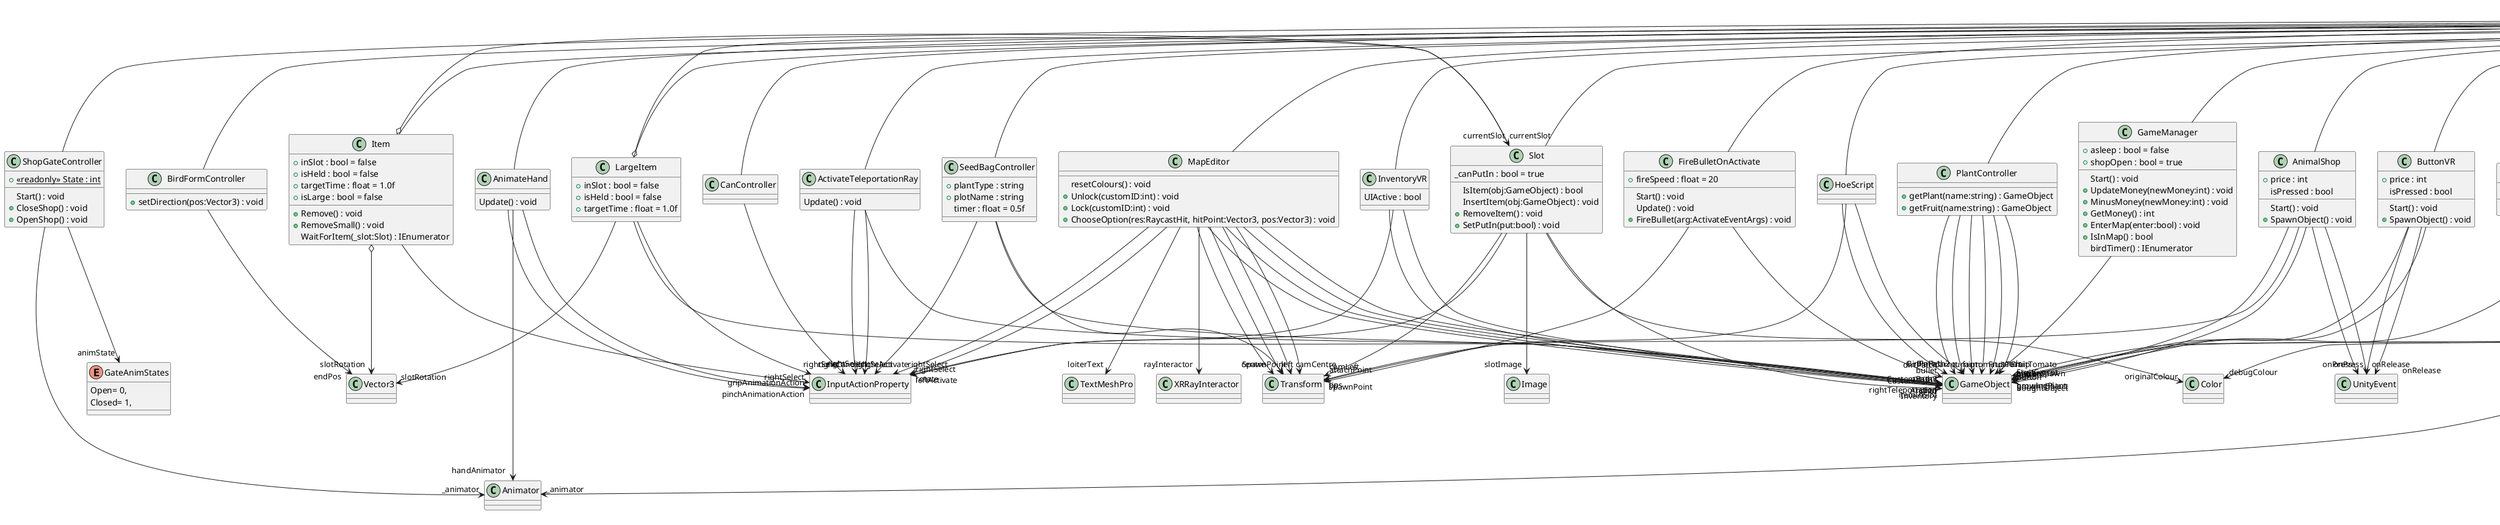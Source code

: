 @startuml
class MapCapsule {
}
MonoBehaviour <|-- MapCapsule
class CapsuleController {
    + asleep : bool = false
    Wait(time:float, other:GameObject) : IEnumerator
}
MonoBehaviour <|-- CapsuleController
CapsuleController --> "animator" AnimController
CapsuleController --> "awakeSpawn" GameObject
enum PlantState {
    Bare= 0,
    Seed= 1,
    Growing= 2,
    Grown= 3,
    Fruit= 4,
}
class FarmScript {
    + plantSeeds(t_plant:GameObject) : void
    + setFruitType(t_plant:GameObject) : void
    + makeWatered() : void
}
MonoBehaviour <|-- FarmScript
FarmScript --> "seeds" GameObject
FarmScript --> "growingPlant" GameObject
FarmScript --> "dryMat" Material
FarmScript --> "wetMat" Material
FarmScript --> "plantState" PlantState
class ParkerPathMover {
    + speed : float = 5.0f
    + mass : float = 5.0f
    + maxSteer : float = 15.0f
    + pathRadius : float = 1.0f
    + currentWaypointIndex : int = 0
    + id : int
    + hadLoiter : bool = false
    + canChangeY : bool = true
    + first : bool = false
    + inside : bool = false
    Start() : void
    + SetDefaultPath(newId:int) : void
    Update() : void
}
class "List`1"<T> {
}
MonoBehaviour <|-- ParkerPathMover
ParkerPathMover --> "path<GameObject>" "List`1"
class TreeController {
    + woodCount : int
    + MinusLife(hitPoint:Vector3) : void
}
MonoBehaviour <|-- TreeController
class FruitController {
    + price : int
    Update() : void
}
MonoBehaviour <|-- FruitController
class RainController {
    Update() : void
    + turnOnWater() : void
    + turnOffWater() : void
}
MonoBehaviour <|-- RainController
class ActivateTeleportationRay {
    Update() : void
}
MonoBehaviour <|-- ActivateTeleportationRay
ActivateTeleportationRay --> "rightTeleportation" GameObject
ActivateTeleportationRay --> "rightActivate" InputActionProperty
ActivateTeleportationRay --> "rightCancel" InputActionProperty
class NPCCreator {
    closestDistance : float
    + setNPC(npc:GameObject) : void
    + setPath(npcPath:int) : void
    + hidePath(npcPath:int) : void
    + ClearMap() : void
}
MonoBehaviour <|-- NPCCreator
class CSVReader {
    + ReadCSV() : void
}
MonoBehaviour <|-- CSVReader
class DatabaseController {
    + Start() : void
    + sendData(t_cells:List<Vector3>) : void
    + postAfterGame() : void
    + PostMethod(jsonData:string) : IEnumerator
    GetIP() : string
}
class GameState {
    + ip : string
    + pathNr : int
    + cell1 : string
    + cell2 : string
    + cell3 : string
    + cell4 : string
    + cell5 : string
    + cell6 : string
    + cell7 : string
    + cell8 : string
    + cell9 : string
    + cell10 : string
}
MonoBehaviour <|-- DatabaseController
DatabaseController o-> "data" GameState
DatabaseController +-- GameState
class PathMover {
    + speed : float = 5.0f
    + mass : float = 5.0f
    + maxSteer : float = 15.0f
    + pathRadius : float = 1.0f
    + currentWaypointIndex : int = 0
    + id : int
    + hadLoiter : bool = false
    + canChangeY : bool = true
    + startWalkTime : int = 8
    + endWalkTime : int = 17
    + first : bool = false
    + late : bool = false
    + inside : bool = false
    Start() : void
    + SetDefaultPath(newId:int) : void
    Update() : void
    + GetStartTime() : int
    + Talk(time:int, pos:Vector3) : IEnumerator
}
class "List`1"<T> {
}
MonoBehaviour <|-- PathMover
PathMover --> "path<GameObject>" "List`1"
class ObjectAvoid {
    Update() : void
}
MonoBehaviour <|-- ObjectAvoid
class VehicleController {
    Start() : void
    OnTriggerEnter(other:Collider) : void
    OnCollisionEnter(collision:Collision) : void
}
MonoBehaviour <|-- VehicleController
class AnimateHand {
    Update() : void
}
MonoBehaviour <|-- AnimateHand
AnimateHand --> "pinchAnimationAction" InputActionProperty
AnimateHand --> "gripAnimationAction" InputActionProperty
AnimateHand --> "handAnimator" Animator
class MapEditor {
    resetColours() : void
    + Unlock(customID:int) : void
    + Lock(customID:int) : void
    + ChooseOption(res:RaycastHit, hitPoint:Vector3, pos:Vector3) : void
}
MonoBehaviour <|-- MapEditor
MapEditor --> "rayInteractor" XRRayInteractor
MapEditor --> "centre" Transform
MapEditor --> "left" Transform
MapEditor --> "camCentre" Transform
MapEditor --> "camLeft" Transform
MapEditor --> "rightSelect" InputActionProperty
MapEditor --> "rotate" InputActionProperty
MapEditor --> "CustomPath1" GameObject
MapEditor --> "BinPath1" GameObject
MapEditor --> "CustomPath2" GameObject
MapEditor --> "BinPath2" GameObject
MapEditor --> "loiterText" TextMeshPro
class SeedBagController {
    + plantType : string
    + plotName : string
    timer : float = 0.5f
}
MonoBehaviour <|-- SeedBagController
SeedBagController --> "seed" GameObject
SeedBagController --> "rightSelect" InputActionProperty
SeedBagController --> "SpawnPoint" Transform
class BirdController {
}
MonoBehaviour <|-- BirdController
class PathDecor {
}
class "List`1"<T> {
}
MonoBehaviour <|-- PathDecor
PathDecor --> "waypoints<Transform>" "List`1"
PathDecor o-> "debugColour" Color
class AnimalShop {
    + price : int
    isPressed : bool
    Start() : void
    + SpawnObject() : void
}
MonoBehaviour <|-- AnimalShop
AnimalShop --> "button" GameObject
AnimalShop --> "boughtObject" GameObject
AnimalShop --> "pos" Transform
AnimalShop --> "onPress" UnityEvent
AnimalShop --> "onRelease" UnityEvent
class BirdFormController {
    + setDirection(pos:Vector3) : void
}
MonoBehaviour <|-- BirdFormController
BirdFormController --> "endPos" Vector3
class Item {
    + inSlot : bool = false
    + isHeld : bool = false
    + targetTime : float = 1.0f
    + isLarge : bool = false
    + Remove() : void
    + RemoveSmall() : void
    WaitForItem(_slot:Slot) : IEnumerator
}
MonoBehaviour <|-- Item
Item o-> "slotRotation" Vector3
Item o-> "currentSlot" Slot
Item --> "rightSelect" InputActionProperty
class GrassCollider {
}
MonoBehaviour <|-- GrassCollider
class ObjectAvoidance {
    OnCollisionEnter(collision:Collision) : void
    + AddNPC(name:string) : void
}
MonoBehaviour <|-- ObjectAvoidance
class TimeController {
    + dayNr : int = 1
    Start() : void
    Update() : void
    UpdateSettings() : void
    + newDay() : void
    + GetDayOfWeek() : int
}
MonoBehaviour <|-- TimeController
TimeController --> "currentTime" DateTime
class StreetLampController {
}
MonoBehaviour <|-- StreetLampController
class PathCellController {
    + GetLoiterTime() : int
    + IncreaseLoiterTime(newLoiter:int) : void
    + GetAtShop() : bool
}
MonoBehaviour <|-- PathCellController
class VehicleCollision {
}
MonoBehaviour <|-- VehicleCollision
class Slot {
    _canPutIn : bool = true
    IsItem(obj:GameObject) : bool
    InsertItem(obj:GameObject) : void
    + RemoveItem() : void
    + SetPutIn(put:bool) : void
}
MonoBehaviour <|-- Slot
Slot --> "itemInSlot" GameObject
Slot --> "slotImage" Image
Slot --> "attachPoint" Transform
Slot --> "originalColour" Color
Slot --> "rightSelect" InputActionProperty
class VehicleMover {
    + speed : float = 5.0f
    + mass : float = 5.0f
    + maxSteer : float = 15.0f
    + pathRadius : float = 1.0f
    + currentWaypointIndex : int = 0
    + id : int
    Start() : void
    + SetPointsByChildren(parent:GameObject) : void
    Update() : void
    + setMove(move:bool) : void
}
class "List`1"<T> {
}
MonoBehaviour <|-- VehicleMover
VehicleMover --> "path<GameObject>" "List`1"
class WalkController {
    Start() : void
    Update() : void
}
MonoBehaviour <|-- WalkController
class FallController {
}
MonoBehaviour <|-- FallController
class PlantController {
    + getPlant(name:string) : GameObject
    + getFruit(name:string) : GameObject
}
MonoBehaviour <|-- PlantController
PlantController --> "turnip" GameObject
PlantController --> "carrot" GameObject
PlantController --> "tomato" GameObject
PlantController --> "FruitTurnip" GameObject
PlantController --> "FruitCarrot" GameObject
PlantController --> "FruitTomato" GameObject
class SellItemController {
    + GetPrice() : int
}
MonoBehaviour <|-- SellItemController
enum GateAnimStates {
    Open= 0,
    Closed= 1,
}
class ShopGateController {
    + {static} <<readonly>> State : int
    Start() : void
    + CloseShop() : void
    + OpenShop() : void
}
MonoBehaviour <|-- ShopGateController
ShopGateController --> "_animator" Animator
ShopGateController --> "animState" GateAnimStates
class CanController {
}
MonoBehaviour <|-- CanController
CanController --> "rightSelect" InputActionProperty
class SellController {
}
MonoBehaviour <|-- SellController
class NPCHouseController {
    Start() : void
    Update() : void
}
MonoBehaviour <|-- NPCHouseController
class TrafficLightController {
    + ReturnGreen1() : int
    + ReturnGreen2() : int
}
MonoBehaviour <|-- TrafficLightController
TrafficLightController --> "Red" Material
TrafficLightController --> "LitRed" Material
TrafficLightController --> "Green" Material
TrafficLightController --> "LitGreen" Material
class SeedScript {
}
MonoBehaviour <|-- SeedScript
class LargeItem {
    + inSlot : bool = false
    + isHeld : bool = false
    + targetTime : float = 1.0f
}
MonoBehaviour <|-- LargeItem
LargeItem --> "slotRotation" Vector3
LargeItem o-> "currentSlot" Slot
LargeItem --> "rightSelect" InputActionProperty
LargeItem --> "parent" GameObject
class FruitBundleController {
    Update() : void
}
MonoBehaviour <|-- FruitBundleController
enum TiredAnimStates {
    Woke= 0,
    Slep= 1,
}
class AnimController {
    + {static} <<readonly>> State : int
    Start() : void
    + getTired() : void
    + awaken() : void
}
MonoBehaviour <|-- AnimController
AnimController --> "_animator" Animator
AnimController --> "animState" TiredAnimStates
class RoadCellController {
    + InFrontOfLight : bool
    + IsParking : bool
    + HasCar : bool
    + TrafficLightInFront : int
    + setParked(parked:bool) : void
    + GetNeighbour1() : int
    + GetNeighbour2() : int
    + GetParkingNr() : int
}
MonoBehaviour <|-- RoadCellController
class HouseController {
    + EnterHouse : bool
}
MonoBehaviour <|-- HouseController
class NPCContoller {
    + circleRadius : float = 100
    + distance : float = 40
    + wanderWeight : float = 10.0f
    + maxSpeed : float = 8
    + maxForce : float = 10
    + Avoid(shouldAvoid:bool) : void
    + Avoid(force:Vector3) : void
    + GetStartTime() : int
}
MonoBehaviour <|-- NPCContoller
class GameManager {
    + asleep : bool = false
    + shopOpen : bool = true
    Start() : void
    + UpdateMoney(newMoney:int) : void
    + MinusMoney(newMoney:int) : void
    + GetMoney() : int
    + EnterMap(enter:bool) : void
    + IsInMap() : bool
    birdTimer() : IEnumerator
}
MonoBehaviour <|-- GameManager
GameManager --> "player" GameObject
class MultiFruitStemController {
    + childCount : int
    + MinusChild() : void
}
MonoBehaviour <|-- MultiFruitStemController
class AxeController {
}
MonoBehaviour <|-- AxeController
class HoeScript {
}
MonoBehaviour <|-- HoeScript
HoeScript --> "dirtPatch" GameObject
HoeScript --> "tip" Transform
HoeScript --> "farm" GameObject
class ButtonVR {
    + price : int
    isPressed : bool
    Start() : void
    + SpawnObject() : void
}
MonoBehaviour <|-- ButtonVR
ButtonVR --> "button" GameObject
ButtonVR --> "boughtObject" GameObject
ButtonVR --> "onPress" UnityEvent
ButtonVR --> "onRelease" UnityEvent
class InventoryVR {
    UIActive : bool
}
MonoBehaviour <|-- InventoryVR
InventoryVR --> "leftActivate" InputActionProperty
InventoryVR --> "Inventory" GameObject
InventoryVR --> "Anchor" GameObject
class FireBulletOnActivate {
    + fireSpeed : float = 20
    Start() : void
    Update() : void
    + FireBullet(arg:ActivateEventArgs) : void
}
MonoBehaviour <|-- FireBulletOnActivate
FireBulletOnActivate --> "bullet" GameObject
FireBulletOnActivate --> "spawnPoint" Transform
class PathFollowing {
}
class "Action`1"<T> {
}
MonoBehaviour <|-- PathFollowing
PathFollowing o-> "OnNewPathCreated<IEnumerable<Vector3>>" "Action`1"
class CSVWriter {
    + addFile() : void
    + WriteCSV(path:List<Vector3>) : int
    + DeleteFile(pathID:int) : void
    RefreshEditorProjectWindow() : void
}
MonoBehaviour <|-- CSVWriter
class ShopKeeperMover {
    + speed : float = 5.0f
    + mass : float = 5.0f
    + maxSteer : float = 15.0f
    + pathRadius : float = 0.001f
    + currentWaypointIndex : int = 0
    + id : int
    + canChangeY : bool = true
    + StartWalkTime : int = 4
    + ShopRotation : int = 0
    + dayOff : int = 0
    Start() : void
    Update() : void
    + GetStartTime() : int
    + WorkToday() : bool
}
class "List`1"<T> {
}
MonoBehaviour <|-- ShopKeeperMover
ShopKeeperMover --> "path<GameObject>" "List`1"
@enduml
